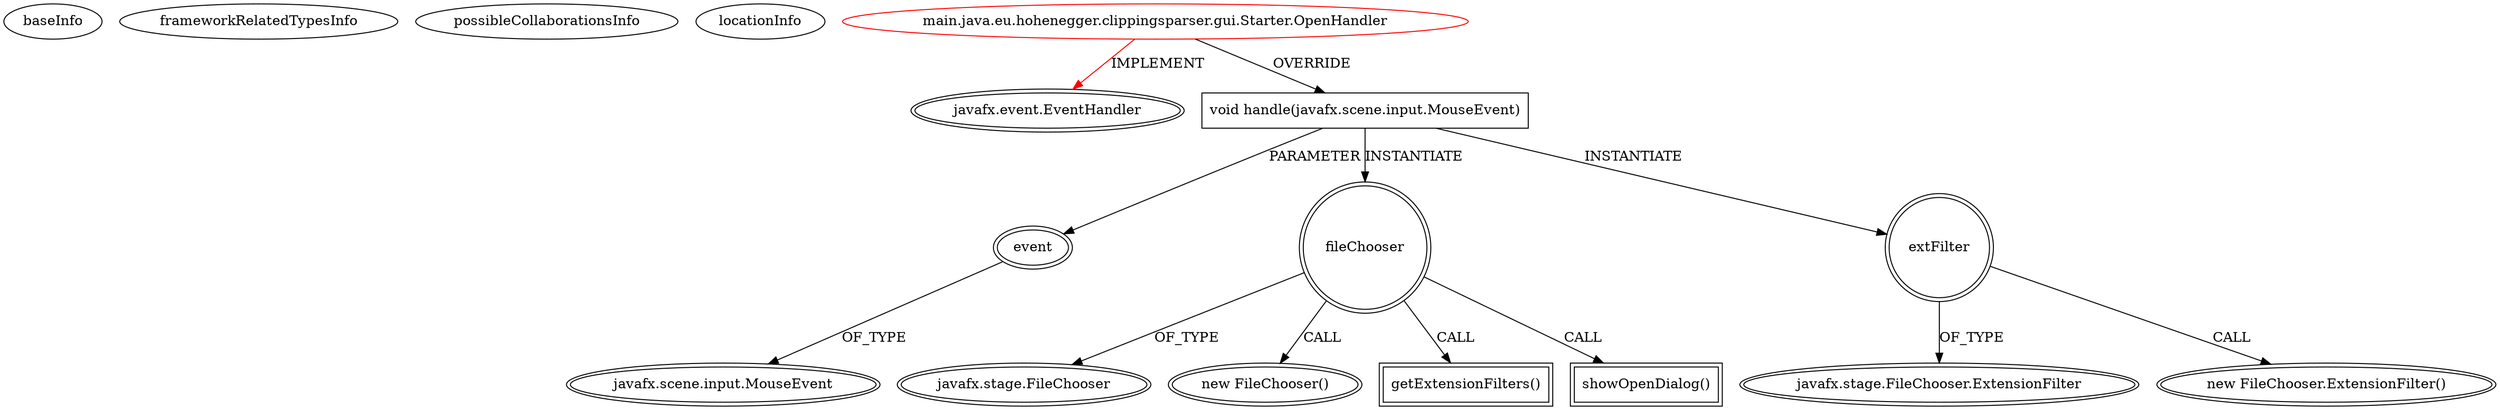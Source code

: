 digraph {
baseInfo[graphId=1510,category="extension_graph",isAnonymous=false,possibleRelation=false]
frameworkRelatedTypesInfo[0="javafx.event.EventHandler"]
possibleCollaborationsInfo[]
locationInfo[projectName="Treehopper-clippingsparser",filePath="/Treehopper-clippingsparser/clippingsparser-master/src/main/java/eu/hohenegger/clippingsparser/gui/Starter.java",contextSignature="OpenHandler",graphId="1510"]
0[label="main.java.eu.hohenegger.clippingsparser.gui.Starter.OpenHandler",vertexType="ROOT_CLIENT_CLASS_DECLARATION",isFrameworkType=false,color=red]
1[label="javafx.event.EventHandler",vertexType="FRAMEWORK_INTERFACE_TYPE",isFrameworkType=true,peripheries=2]
2[label="void handle(javafx.scene.input.MouseEvent)",vertexType="OVERRIDING_METHOD_DECLARATION",isFrameworkType=false,shape=box]
3[label="event",vertexType="PARAMETER_DECLARATION",isFrameworkType=true,peripheries=2]
4[label="javafx.scene.input.MouseEvent",vertexType="FRAMEWORK_CLASS_TYPE",isFrameworkType=true,peripheries=2]
6[label="fileChooser",vertexType="VARIABLE_EXPRESION",isFrameworkType=true,peripheries=2,shape=circle]
7[label="javafx.stage.FileChooser",vertexType="FRAMEWORK_CLASS_TYPE",isFrameworkType=true,peripheries=2]
5[label="new FileChooser()",vertexType="CONSTRUCTOR_CALL",isFrameworkType=true,peripheries=2]
9[label="extFilter",vertexType="VARIABLE_EXPRESION",isFrameworkType=true,peripheries=2,shape=circle]
10[label="javafx.stage.FileChooser.ExtensionFilter",vertexType="FRAMEWORK_CLASS_TYPE",isFrameworkType=true,peripheries=2]
8[label="new FileChooser.ExtensionFilter()",vertexType="CONSTRUCTOR_CALL",isFrameworkType=true,peripheries=2]
12[label="getExtensionFilters()",vertexType="INSIDE_CALL",isFrameworkType=true,peripheries=2,shape=box]
14[label="showOpenDialog()",vertexType="INSIDE_CALL",isFrameworkType=true,peripheries=2,shape=box]
0->1[label="IMPLEMENT",color=red]
0->2[label="OVERRIDE"]
3->4[label="OF_TYPE"]
2->3[label="PARAMETER"]
2->6[label="INSTANTIATE"]
6->7[label="OF_TYPE"]
6->5[label="CALL"]
2->9[label="INSTANTIATE"]
9->10[label="OF_TYPE"]
9->8[label="CALL"]
6->12[label="CALL"]
6->14[label="CALL"]
}
